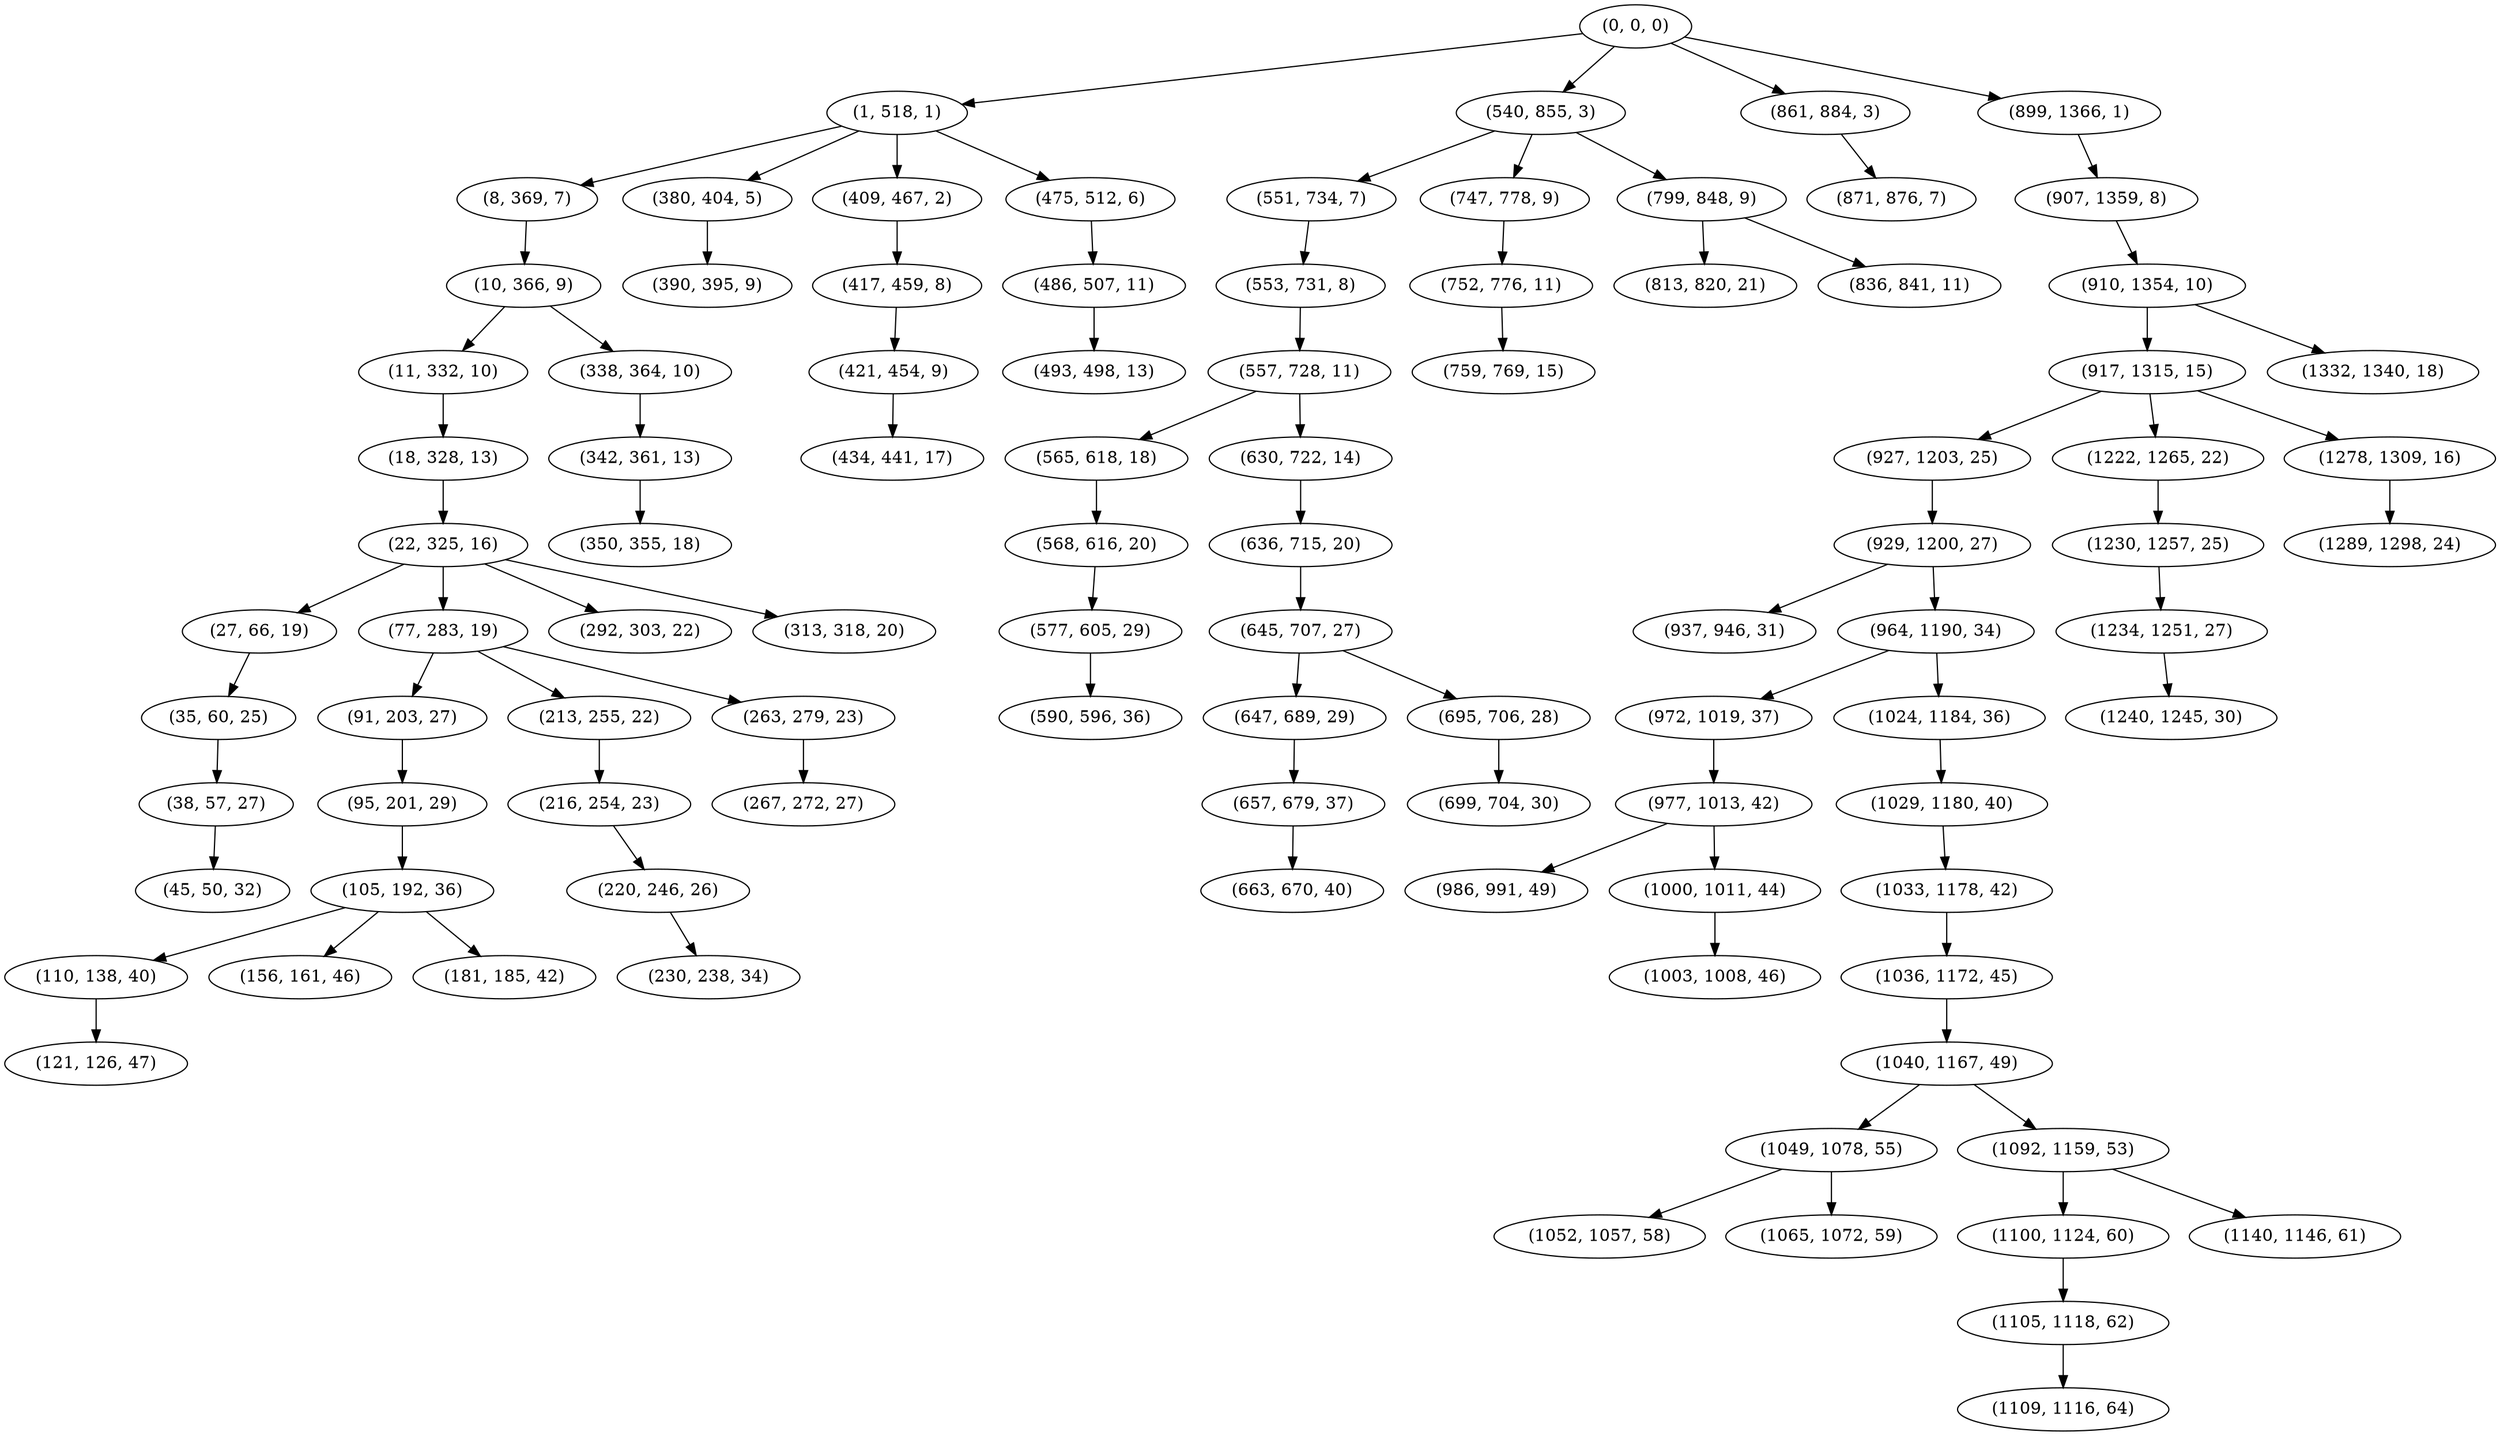 digraph tree {
    "(0, 0, 0)";
    "(1, 518, 1)";
    "(8, 369, 7)";
    "(10, 366, 9)";
    "(11, 332, 10)";
    "(18, 328, 13)";
    "(22, 325, 16)";
    "(27, 66, 19)";
    "(35, 60, 25)";
    "(38, 57, 27)";
    "(45, 50, 32)";
    "(77, 283, 19)";
    "(91, 203, 27)";
    "(95, 201, 29)";
    "(105, 192, 36)";
    "(110, 138, 40)";
    "(121, 126, 47)";
    "(156, 161, 46)";
    "(181, 185, 42)";
    "(213, 255, 22)";
    "(216, 254, 23)";
    "(220, 246, 26)";
    "(230, 238, 34)";
    "(263, 279, 23)";
    "(267, 272, 27)";
    "(292, 303, 22)";
    "(313, 318, 20)";
    "(338, 364, 10)";
    "(342, 361, 13)";
    "(350, 355, 18)";
    "(380, 404, 5)";
    "(390, 395, 9)";
    "(409, 467, 2)";
    "(417, 459, 8)";
    "(421, 454, 9)";
    "(434, 441, 17)";
    "(475, 512, 6)";
    "(486, 507, 11)";
    "(493, 498, 13)";
    "(540, 855, 3)";
    "(551, 734, 7)";
    "(553, 731, 8)";
    "(557, 728, 11)";
    "(565, 618, 18)";
    "(568, 616, 20)";
    "(577, 605, 29)";
    "(590, 596, 36)";
    "(630, 722, 14)";
    "(636, 715, 20)";
    "(645, 707, 27)";
    "(647, 689, 29)";
    "(657, 679, 37)";
    "(663, 670, 40)";
    "(695, 706, 28)";
    "(699, 704, 30)";
    "(747, 778, 9)";
    "(752, 776, 11)";
    "(759, 769, 15)";
    "(799, 848, 9)";
    "(813, 820, 21)";
    "(836, 841, 11)";
    "(861, 884, 3)";
    "(871, 876, 7)";
    "(899, 1366, 1)";
    "(907, 1359, 8)";
    "(910, 1354, 10)";
    "(917, 1315, 15)";
    "(927, 1203, 25)";
    "(929, 1200, 27)";
    "(937, 946, 31)";
    "(964, 1190, 34)";
    "(972, 1019, 37)";
    "(977, 1013, 42)";
    "(986, 991, 49)";
    "(1000, 1011, 44)";
    "(1003, 1008, 46)";
    "(1024, 1184, 36)";
    "(1029, 1180, 40)";
    "(1033, 1178, 42)";
    "(1036, 1172, 45)";
    "(1040, 1167, 49)";
    "(1049, 1078, 55)";
    "(1052, 1057, 58)";
    "(1065, 1072, 59)";
    "(1092, 1159, 53)";
    "(1100, 1124, 60)";
    "(1105, 1118, 62)";
    "(1109, 1116, 64)";
    "(1140, 1146, 61)";
    "(1222, 1265, 22)";
    "(1230, 1257, 25)";
    "(1234, 1251, 27)";
    "(1240, 1245, 30)";
    "(1278, 1309, 16)";
    "(1289, 1298, 24)";
    "(1332, 1340, 18)";
    "(0, 0, 0)" -> "(1, 518, 1)";
    "(0, 0, 0)" -> "(540, 855, 3)";
    "(0, 0, 0)" -> "(861, 884, 3)";
    "(0, 0, 0)" -> "(899, 1366, 1)";
    "(1, 518, 1)" -> "(8, 369, 7)";
    "(1, 518, 1)" -> "(380, 404, 5)";
    "(1, 518, 1)" -> "(409, 467, 2)";
    "(1, 518, 1)" -> "(475, 512, 6)";
    "(8, 369, 7)" -> "(10, 366, 9)";
    "(10, 366, 9)" -> "(11, 332, 10)";
    "(10, 366, 9)" -> "(338, 364, 10)";
    "(11, 332, 10)" -> "(18, 328, 13)";
    "(18, 328, 13)" -> "(22, 325, 16)";
    "(22, 325, 16)" -> "(27, 66, 19)";
    "(22, 325, 16)" -> "(77, 283, 19)";
    "(22, 325, 16)" -> "(292, 303, 22)";
    "(22, 325, 16)" -> "(313, 318, 20)";
    "(27, 66, 19)" -> "(35, 60, 25)";
    "(35, 60, 25)" -> "(38, 57, 27)";
    "(38, 57, 27)" -> "(45, 50, 32)";
    "(77, 283, 19)" -> "(91, 203, 27)";
    "(77, 283, 19)" -> "(213, 255, 22)";
    "(77, 283, 19)" -> "(263, 279, 23)";
    "(91, 203, 27)" -> "(95, 201, 29)";
    "(95, 201, 29)" -> "(105, 192, 36)";
    "(105, 192, 36)" -> "(110, 138, 40)";
    "(105, 192, 36)" -> "(156, 161, 46)";
    "(105, 192, 36)" -> "(181, 185, 42)";
    "(110, 138, 40)" -> "(121, 126, 47)";
    "(213, 255, 22)" -> "(216, 254, 23)";
    "(216, 254, 23)" -> "(220, 246, 26)";
    "(220, 246, 26)" -> "(230, 238, 34)";
    "(263, 279, 23)" -> "(267, 272, 27)";
    "(338, 364, 10)" -> "(342, 361, 13)";
    "(342, 361, 13)" -> "(350, 355, 18)";
    "(380, 404, 5)" -> "(390, 395, 9)";
    "(409, 467, 2)" -> "(417, 459, 8)";
    "(417, 459, 8)" -> "(421, 454, 9)";
    "(421, 454, 9)" -> "(434, 441, 17)";
    "(475, 512, 6)" -> "(486, 507, 11)";
    "(486, 507, 11)" -> "(493, 498, 13)";
    "(540, 855, 3)" -> "(551, 734, 7)";
    "(540, 855, 3)" -> "(747, 778, 9)";
    "(540, 855, 3)" -> "(799, 848, 9)";
    "(551, 734, 7)" -> "(553, 731, 8)";
    "(553, 731, 8)" -> "(557, 728, 11)";
    "(557, 728, 11)" -> "(565, 618, 18)";
    "(557, 728, 11)" -> "(630, 722, 14)";
    "(565, 618, 18)" -> "(568, 616, 20)";
    "(568, 616, 20)" -> "(577, 605, 29)";
    "(577, 605, 29)" -> "(590, 596, 36)";
    "(630, 722, 14)" -> "(636, 715, 20)";
    "(636, 715, 20)" -> "(645, 707, 27)";
    "(645, 707, 27)" -> "(647, 689, 29)";
    "(645, 707, 27)" -> "(695, 706, 28)";
    "(647, 689, 29)" -> "(657, 679, 37)";
    "(657, 679, 37)" -> "(663, 670, 40)";
    "(695, 706, 28)" -> "(699, 704, 30)";
    "(747, 778, 9)" -> "(752, 776, 11)";
    "(752, 776, 11)" -> "(759, 769, 15)";
    "(799, 848, 9)" -> "(813, 820, 21)";
    "(799, 848, 9)" -> "(836, 841, 11)";
    "(861, 884, 3)" -> "(871, 876, 7)";
    "(899, 1366, 1)" -> "(907, 1359, 8)";
    "(907, 1359, 8)" -> "(910, 1354, 10)";
    "(910, 1354, 10)" -> "(917, 1315, 15)";
    "(910, 1354, 10)" -> "(1332, 1340, 18)";
    "(917, 1315, 15)" -> "(927, 1203, 25)";
    "(917, 1315, 15)" -> "(1222, 1265, 22)";
    "(917, 1315, 15)" -> "(1278, 1309, 16)";
    "(927, 1203, 25)" -> "(929, 1200, 27)";
    "(929, 1200, 27)" -> "(937, 946, 31)";
    "(929, 1200, 27)" -> "(964, 1190, 34)";
    "(964, 1190, 34)" -> "(972, 1019, 37)";
    "(964, 1190, 34)" -> "(1024, 1184, 36)";
    "(972, 1019, 37)" -> "(977, 1013, 42)";
    "(977, 1013, 42)" -> "(986, 991, 49)";
    "(977, 1013, 42)" -> "(1000, 1011, 44)";
    "(1000, 1011, 44)" -> "(1003, 1008, 46)";
    "(1024, 1184, 36)" -> "(1029, 1180, 40)";
    "(1029, 1180, 40)" -> "(1033, 1178, 42)";
    "(1033, 1178, 42)" -> "(1036, 1172, 45)";
    "(1036, 1172, 45)" -> "(1040, 1167, 49)";
    "(1040, 1167, 49)" -> "(1049, 1078, 55)";
    "(1040, 1167, 49)" -> "(1092, 1159, 53)";
    "(1049, 1078, 55)" -> "(1052, 1057, 58)";
    "(1049, 1078, 55)" -> "(1065, 1072, 59)";
    "(1092, 1159, 53)" -> "(1100, 1124, 60)";
    "(1092, 1159, 53)" -> "(1140, 1146, 61)";
    "(1100, 1124, 60)" -> "(1105, 1118, 62)";
    "(1105, 1118, 62)" -> "(1109, 1116, 64)";
    "(1222, 1265, 22)" -> "(1230, 1257, 25)";
    "(1230, 1257, 25)" -> "(1234, 1251, 27)";
    "(1234, 1251, 27)" -> "(1240, 1245, 30)";
    "(1278, 1309, 16)" -> "(1289, 1298, 24)";
}
